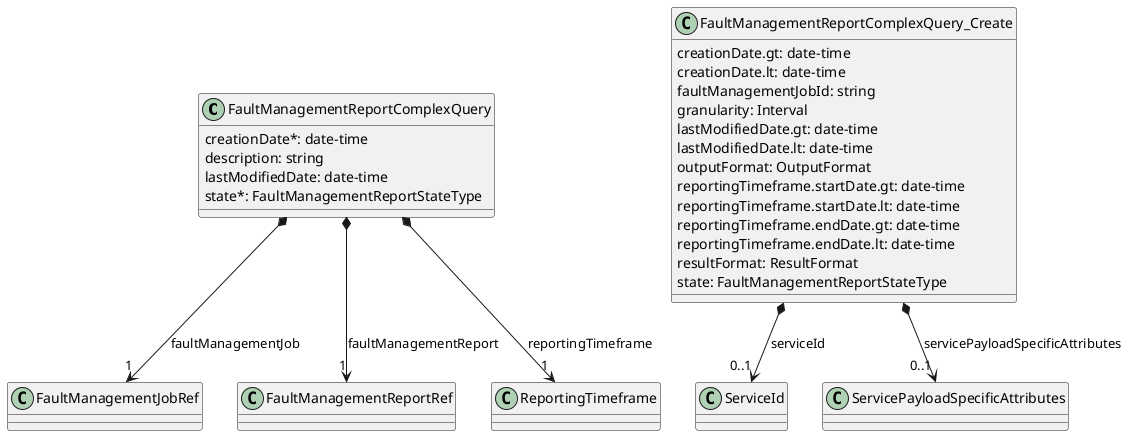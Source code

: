 @startuml faultManagementReportComplexQueryModel

class FaultManagementReportComplexQuery {

    creationDate*: date-time
    description: string
    lastModifiedDate: date-time
    state*: FaultManagementReportStateType
}

FaultManagementReportComplexQuery *-->"1" FaultManagementJobRef : faultManagementJob
FaultManagementReportComplexQuery *-->"1" FaultManagementReportRef : faultManagementReport
FaultManagementReportComplexQuery *-->"1" ReportingTimeframe : reportingTimeframe



class FaultManagementReportComplexQuery_Create {

    creationDate.gt: date-time
    creationDate.lt: date-time
    faultManagementJobId: string
    granularity: Interval
    lastModifiedDate.gt: date-time
    lastModifiedDate.lt: date-time
    outputFormat: OutputFormat
    reportingTimeframe.startDate.gt: date-time
    reportingTimeframe.startDate.lt: date-time
    reportingTimeframe.endDate.gt: date-time
    reportingTimeframe.endDate.lt: date-time
    resultFormat: ResultFormat
    state: FaultManagementReportStateType
}

FaultManagementReportComplexQuery_Create *-->"0..1" ServiceId : serviceId
FaultManagementReportComplexQuery_Create *-->"0..1" ServicePayloadSpecificAttributes : servicePayloadSpecificAttributes

@enduml